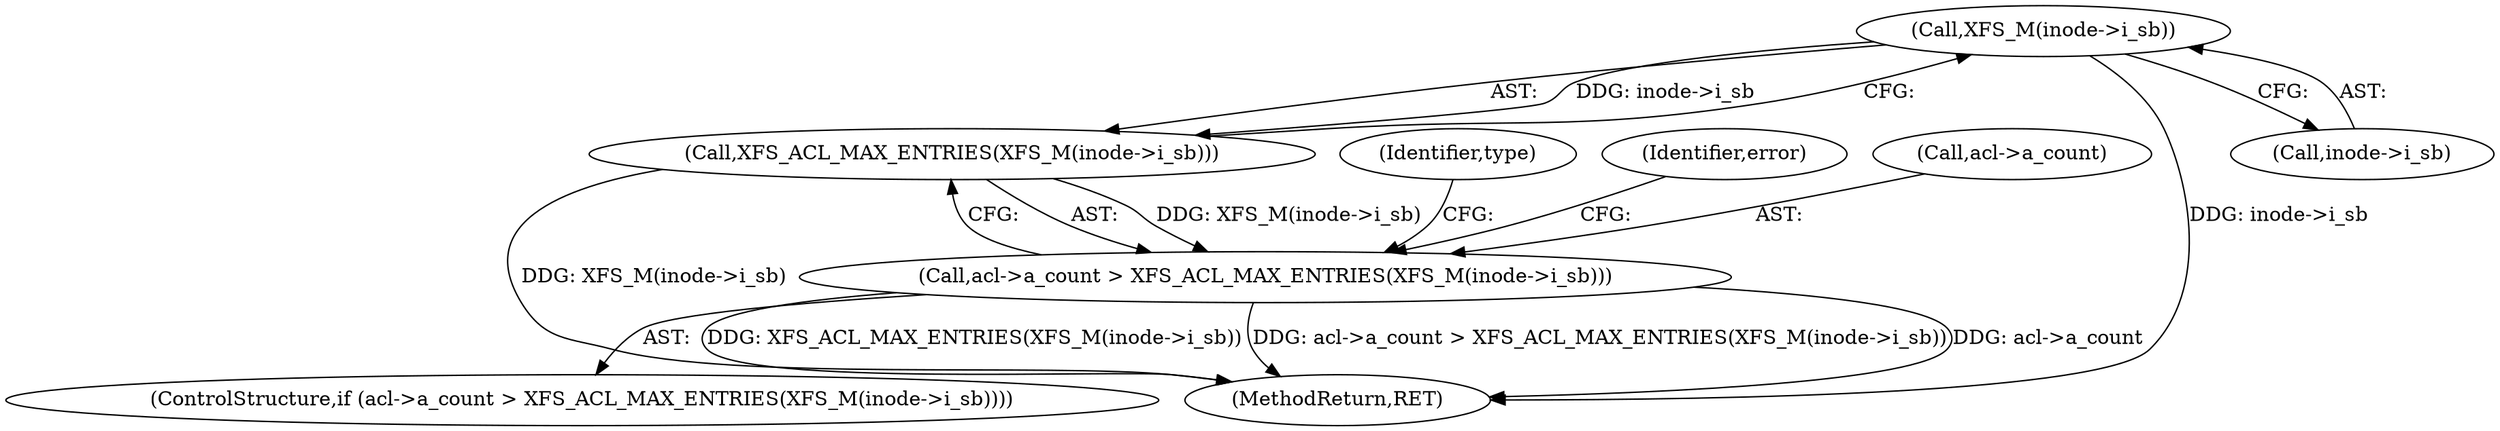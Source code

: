 digraph "0_linux_073931017b49d9458aa351605b43a7e34598caef_12@pointer" {
"1000123" [label="(Call,XFS_M(inode->i_sb))"];
"1000122" [label="(Call,XFS_ACL_MAX_ENTRIES(XFS_M(inode->i_sb)))"];
"1000118" [label="(Call,acl->a_count > XFS_ACL_MAX_ENTRIES(XFS_M(inode->i_sb)))"];
"1000122" [label="(Call,XFS_ACL_MAX_ENTRIES(XFS_M(inode->i_sb)))"];
"1000128" [label="(Identifier,error)"];
"1000118" [label="(Call,acl->a_count > XFS_ACL_MAX_ENTRIES(XFS_M(inode->i_sb)))"];
"1000117" [label="(ControlStructure,if (acl->a_count > XFS_ACL_MAX_ENTRIES(XFS_M(inode->i_sb))))"];
"1000119" [label="(Call,acl->a_count)"];
"1000162" [label="(MethodReturn,RET)"];
"1000124" [label="(Call,inode->i_sb)"];
"1000131" [label="(Identifier,type)"];
"1000123" [label="(Call,XFS_M(inode->i_sb))"];
"1000123" -> "1000122"  [label="AST: "];
"1000123" -> "1000124"  [label="CFG: "];
"1000124" -> "1000123"  [label="AST: "];
"1000122" -> "1000123"  [label="CFG: "];
"1000123" -> "1000162"  [label="DDG: inode->i_sb"];
"1000123" -> "1000122"  [label="DDG: inode->i_sb"];
"1000122" -> "1000118"  [label="AST: "];
"1000118" -> "1000122"  [label="CFG: "];
"1000122" -> "1000162"  [label="DDG: XFS_M(inode->i_sb)"];
"1000122" -> "1000118"  [label="DDG: XFS_M(inode->i_sb)"];
"1000118" -> "1000117"  [label="AST: "];
"1000119" -> "1000118"  [label="AST: "];
"1000128" -> "1000118"  [label="CFG: "];
"1000131" -> "1000118"  [label="CFG: "];
"1000118" -> "1000162"  [label="DDG: acl->a_count > XFS_ACL_MAX_ENTRIES(XFS_M(inode->i_sb))"];
"1000118" -> "1000162"  [label="DDG: acl->a_count"];
"1000118" -> "1000162"  [label="DDG: XFS_ACL_MAX_ENTRIES(XFS_M(inode->i_sb))"];
}
